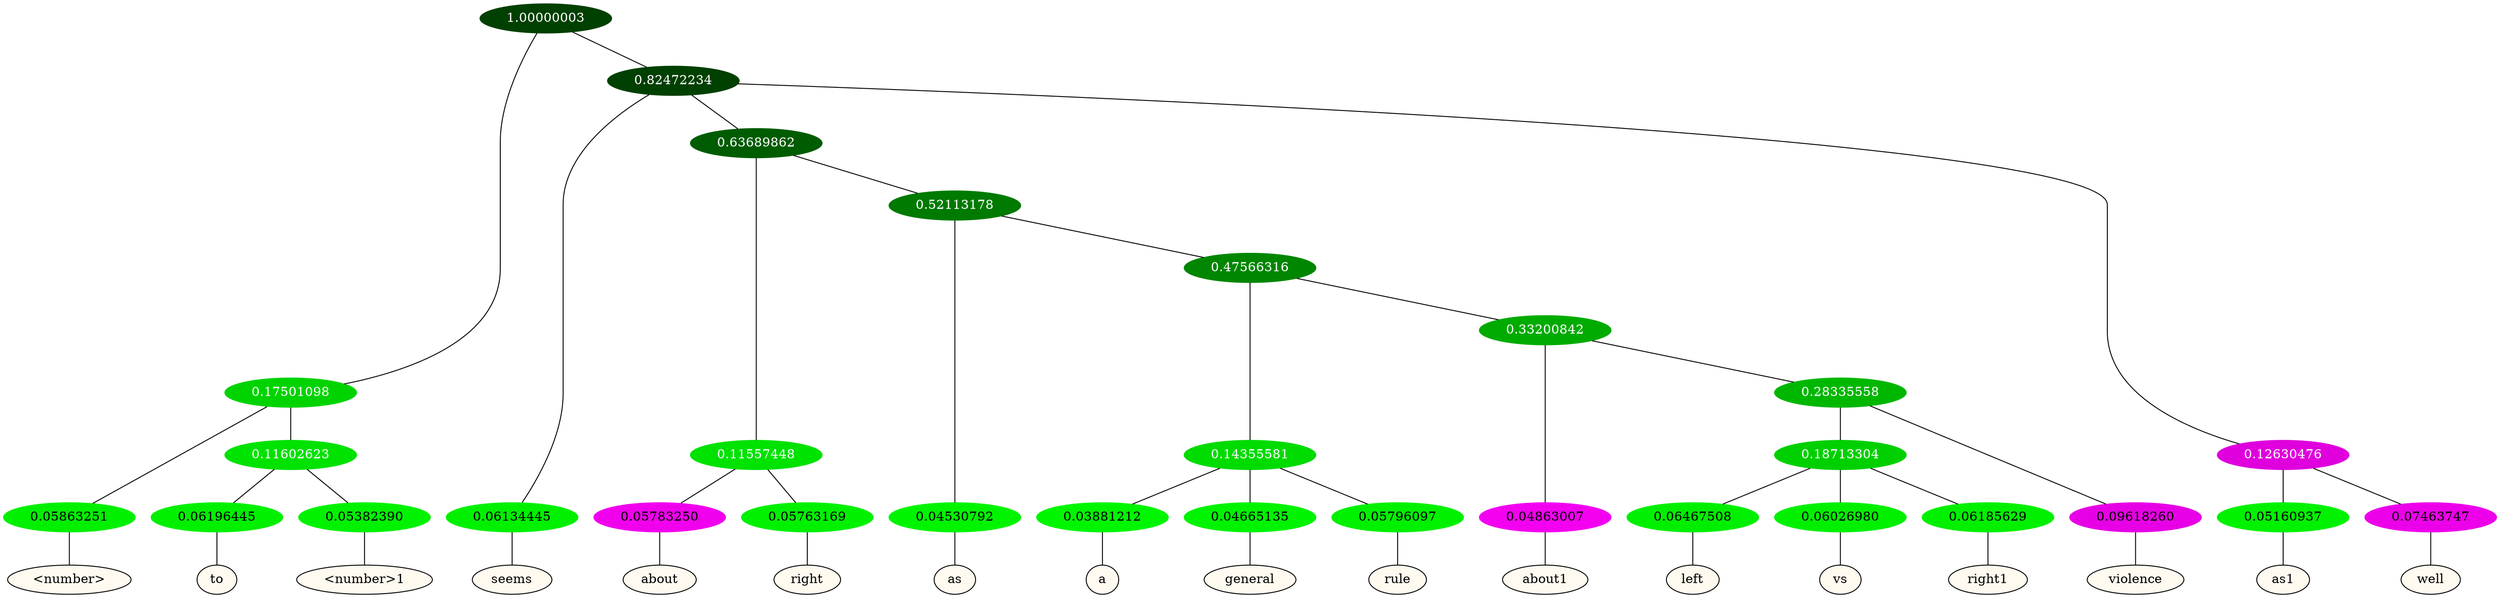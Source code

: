 graph {
	node [format=png height=0.15 nodesep=0.001 ordering=out overlap=prism overlap_scaling=0.01 ranksep=0.001 ratio=0.2 style=filled width=0.15]
	{
		rank=same
		a_w_3 [label="\<number\>" color=black fillcolor=floralwhite style="filled,solid"]
		a_w_8 [label=to color=black fillcolor=floralwhite style="filled,solid"]
		a_w_9 [label="\<number\>1" color=black fillcolor=floralwhite style="filled,solid"]
		a_w_5 [label=seems color=black fillcolor=floralwhite style="filled,solid"]
		a_w_14 [label=about color=black fillcolor=floralwhite style="filled,solid"]
		a_w_15 [label=right color=black fillcolor=floralwhite style="filled,solid"]
		a_w_16 [label=as color=black fillcolor=floralwhite style="filled,solid"]
		a_w_20 [label=a color=black fillcolor=floralwhite style="filled,solid"]
		a_w_21 [label=general color=black fillcolor=floralwhite style="filled,solid"]
		a_w_22 [label=rule color=black fillcolor=floralwhite style="filled,solid"]
		a_w_23 [label=about1 color=black fillcolor=floralwhite style="filled,solid"]
		a_w_27 [label=left color=black fillcolor=floralwhite style="filled,solid"]
		a_w_28 [label=vs color=black fillcolor=floralwhite style="filled,solid"]
		a_w_29 [label=right1 color=black fillcolor=floralwhite style="filled,solid"]
		a_w_26 [label=violence color=black fillcolor=floralwhite style="filled,solid"]
		a_w_12 [label=as1 color=black fillcolor=floralwhite style="filled,solid"]
		a_w_13 [label=well color=black fillcolor=floralwhite style="filled,solid"]
	}
	a_n_3 -- a_w_3
	a_n_8 -- a_w_8
	a_n_9 -- a_w_9
	a_n_5 -- a_w_5
	a_n_14 -- a_w_14
	a_n_15 -- a_w_15
	a_n_16 -- a_w_16
	a_n_20 -- a_w_20
	a_n_21 -- a_w_21
	a_n_22 -- a_w_22
	a_n_23 -- a_w_23
	a_n_27 -- a_w_27
	a_n_28 -- a_w_28
	a_n_29 -- a_w_29
	a_n_26 -- a_w_26
	a_n_12 -- a_w_12
	a_n_13 -- a_w_13
	{
		rank=same
		a_n_3 [label=0.05863251 color="0.334 1.000 0.941" fontcolor=black]
		a_n_8 [label=0.06196445 color="0.334 1.000 0.938" fontcolor=black]
		a_n_9 [label=0.05382390 color="0.334 1.000 0.946" fontcolor=black]
		a_n_5 [label=0.06134445 color="0.334 1.000 0.939" fontcolor=black]
		a_n_14 [label=0.05783250 color="0.835 1.000 0.942" fontcolor=black]
		a_n_15 [label=0.05763169 color="0.334 1.000 0.942" fontcolor=black]
		a_n_16 [label=0.04530792 color="0.334 1.000 0.955" fontcolor=black]
		a_n_20 [label=0.03881212 color="0.334 1.000 0.961" fontcolor=black]
		a_n_21 [label=0.04665135 color="0.334 1.000 0.953" fontcolor=black]
		a_n_22 [label=0.05796097 color="0.334 1.000 0.942" fontcolor=black]
		a_n_23 [label=0.04863007 color="0.835 1.000 0.951" fontcolor=black]
		a_n_27 [label=0.06467508 color="0.334 1.000 0.935" fontcolor=black]
		a_n_28 [label=0.06026980 color="0.334 1.000 0.940" fontcolor=black]
		a_n_29 [label=0.06185629 color="0.334 1.000 0.938" fontcolor=black]
		a_n_26 [label=0.09618260 color="0.835 1.000 0.904" fontcolor=black]
		a_n_12 [label=0.05160937 color="0.334 1.000 0.948" fontcolor=black]
		a_n_13 [label=0.07463747 color="0.835 1.000 0.925" fontcolor=black]
	}
	a_n_0 [label=1.00000003 color="0.334 1.000 0.250" fontcolor=grey99]
	a_n_1 [label=0.17501098 color="0.334 1.000 0.825" fontcolor=grey99]
	a_n_0 -- a_n_1
	a_n_2 [label=0.82472234 color="0.334 1.000 0.250" fontcolor=grey99]
	a_n_0 -- a_n_2
	a_n_1 -- a_n_3
	a_n_4 [label=0.11602623 color="0.334 1.000 0.884" fontcolor=grey99]
	a_n_1 -- a_n_4
	a_n_2 -- a_n_5
	a_n_6 [label=0.63689862 color="0.334 1.000 0.363" fontcolor=grey99]
	a_n_2 -- a_n_6
	a_n_7 [label=0.12630476 color="0.835 1.000 0.874" fontcolor=grey99]
	a_n_2 -- a_n_7
	a_n_4 -- a_n_8
	a_n_4 -- a_n_9
	a_n_10 [label=0.11557448 color="0.334 1.000 0.884" fontcolor=grey99]
	a_n_6 -- a_n_10
	a_n_11 [label=0.52113178 color="0.334 1.000 0.479" fontcolor=grey99]
	a_n_6 -- a_n_11
	a_n_7 -- a_n_12
	a_n_7 -- a_n_13
	a_n_10 -- a_n_14
	a_n_10 -- a_n_15
	a_n_11 -- a_n_16
	a_n_17 [label=0.47566316 color="0.334 1.000 0.524" fontcolor=grey99]
	a_n_11 -- a_n_17
	a_n_18 [label=0.14355581 color="0.334 1.000 0.856" fontcolor=grey99]
	a_n_17 -- a_n_18
	a_n_19 [label=0.33200842 color="0.334 1.000 0.668" fontcolor=grey99]
	a_n_17 -- a_n_19
	a_n_18 -- a_n_20
	a_n_18 -- a_n_21
	a_n_18 -- a_n_22
	a_n_19 -- a_n_23
	a_n_24 [label=0.28335558 color="0.334 1.000 0.717" fontcolor=grey99]
	a_n_19 -- a_n_24
	a_n_25 [label=0.18713304 color="0.334 1.000 0.813" fontcolor=grey99]
	a_n_24 -- a_n_25
	a_n_24 -- a_n_26
	a_n_25 -- a_n_27
	a_n_25 -- a_n_28
	a_n_25 -- a_n_29
}
